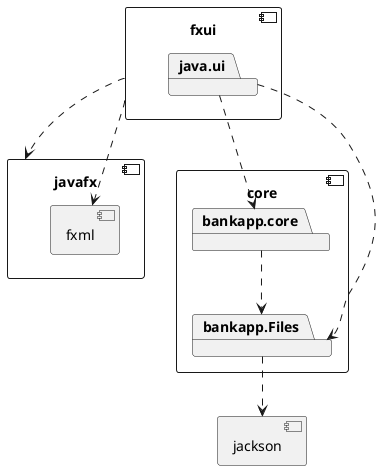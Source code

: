 @startuml

component core {
    package bankapp.core
    package bankapp.Files
}

bankapp.core ..> bankapp.Files
component jackson {
}


component fxui {
    package java.ui
}

java.ui ..> bankapp.core
java.ui ..> bankapp.Files
bankapp.Files ..> jackson

component javafx {
    component fxml
}

fxui ..> javafx
fxui ..> fxml


@enduml